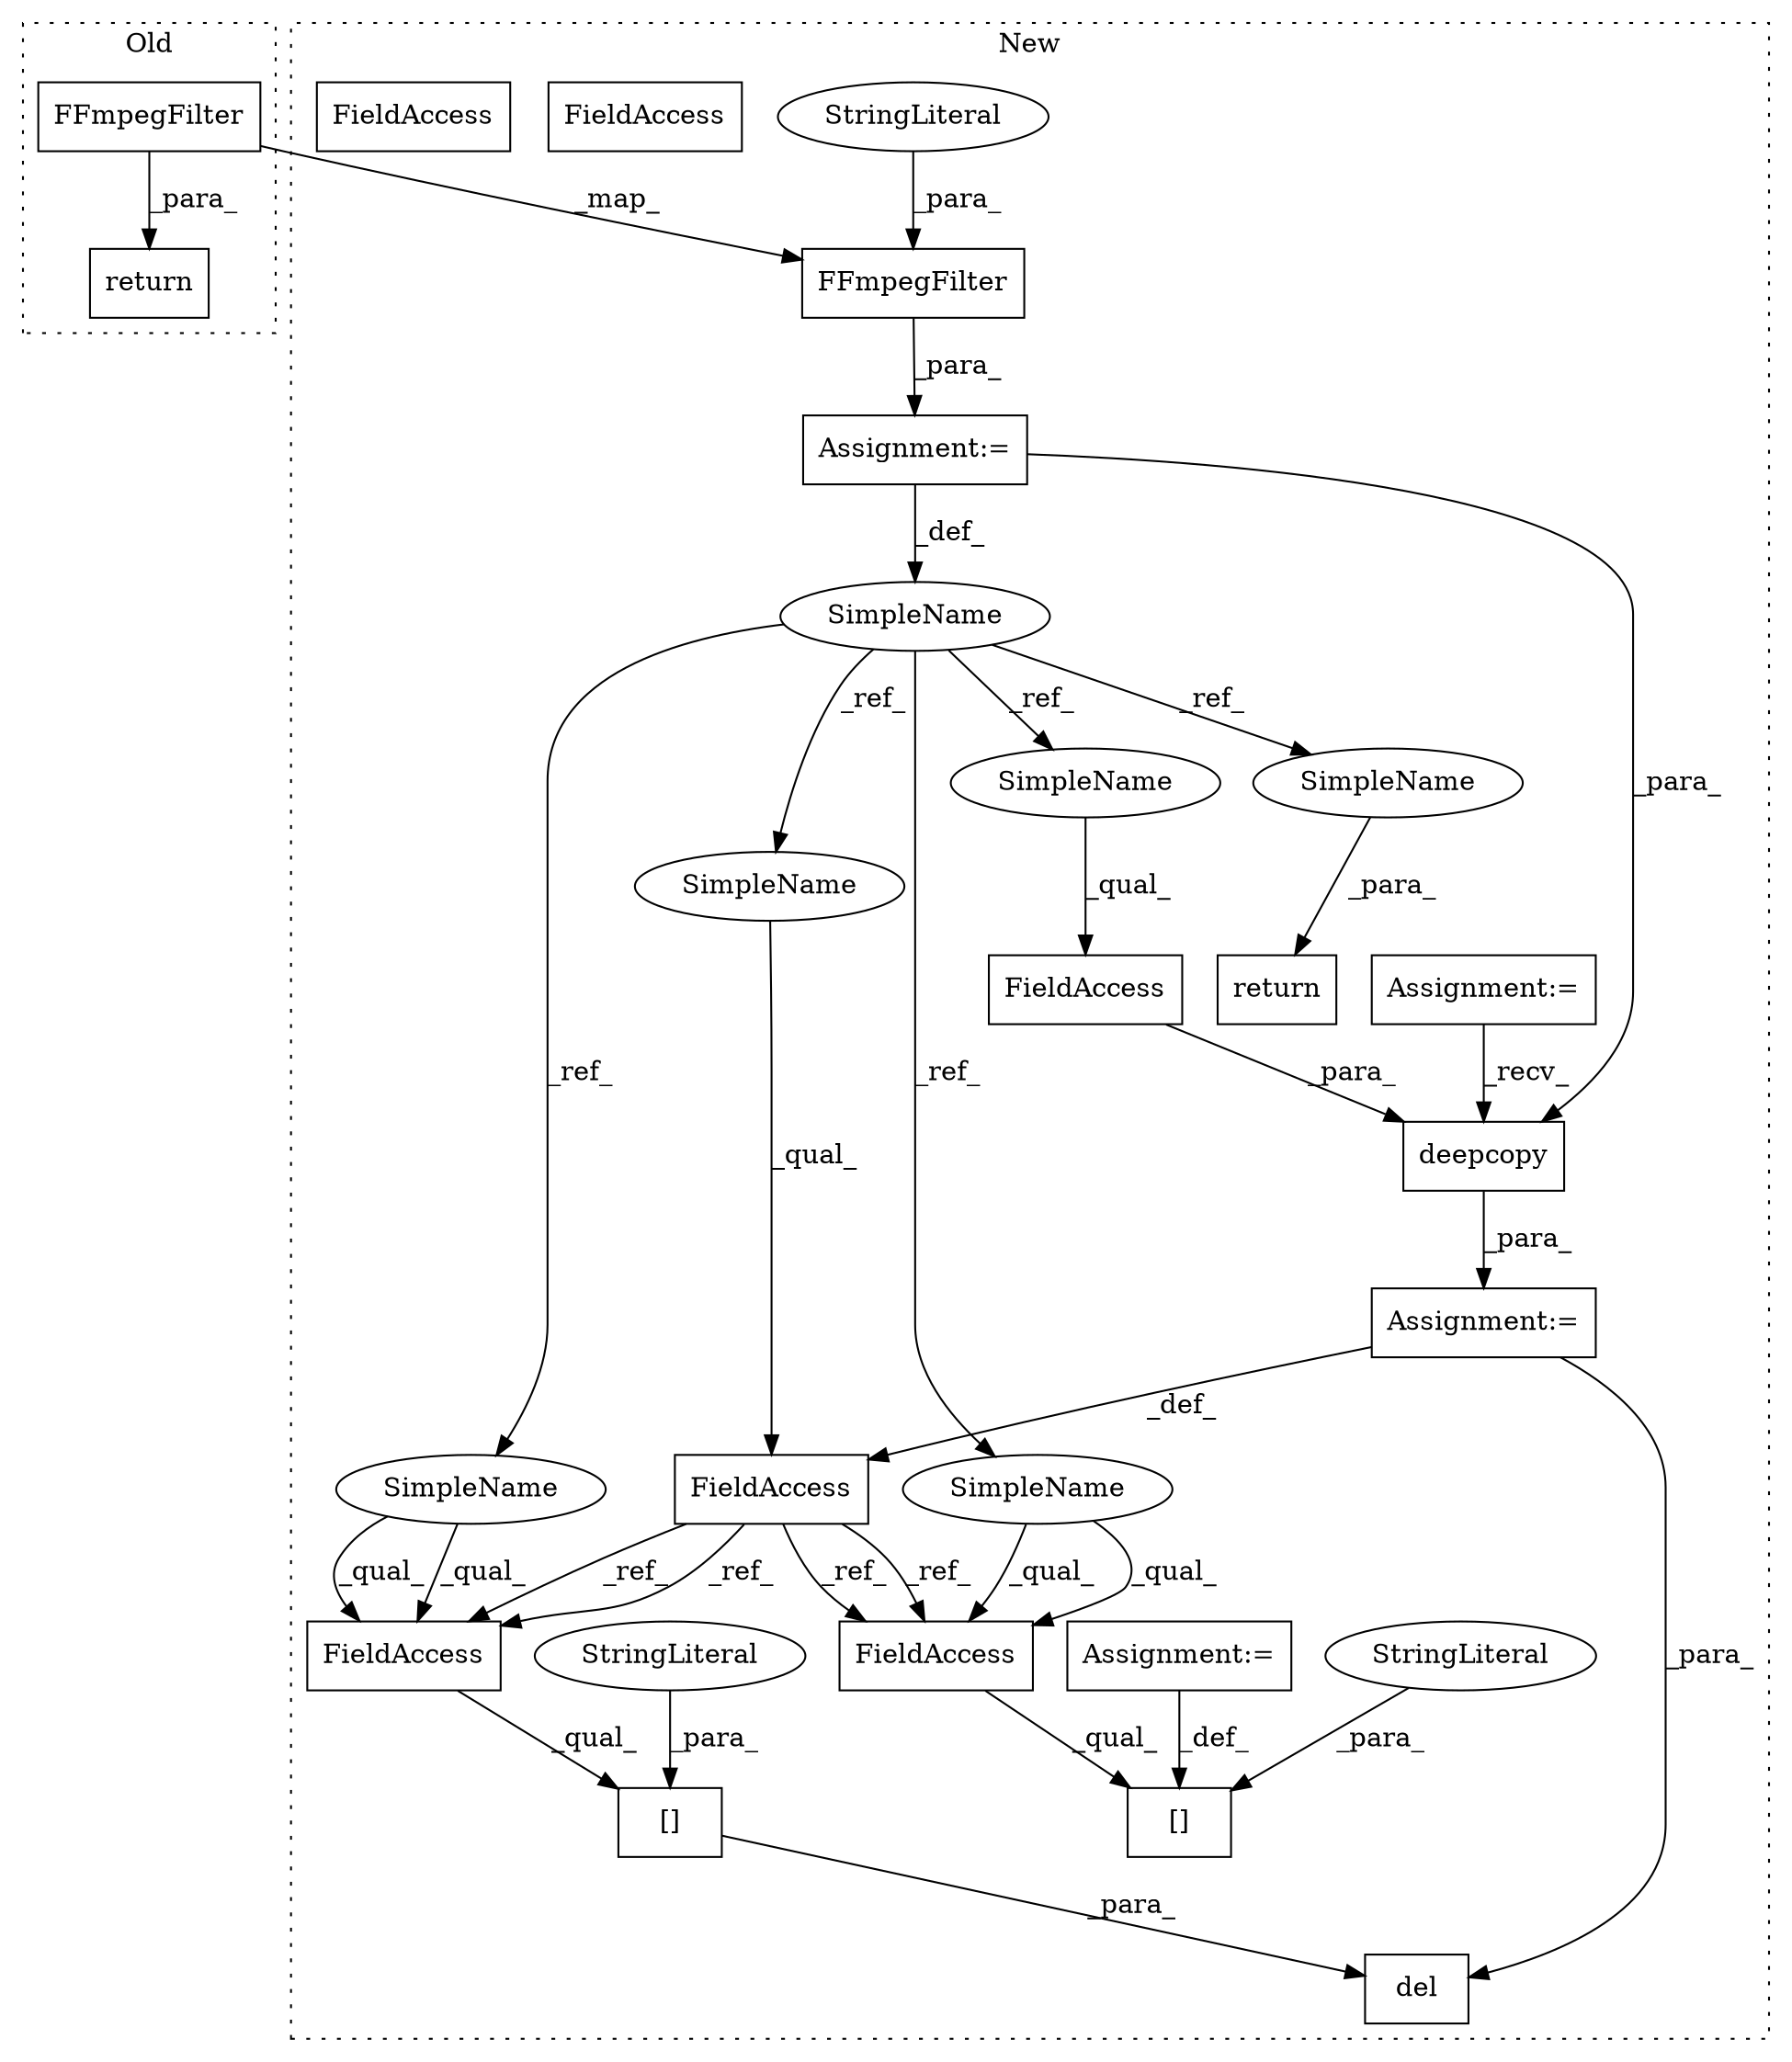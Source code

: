 digraph G {
subgraph cluster0 {
1 [label="FFmpegFilter" a="32" s="7748,7816" l="13,1" shape="box"];
4 [label="return" a="41" s="7741" l="7" shape="box"];
label = "Old";
style="dotted";
}
subgraph cluster1 {
2 [label="FFmpegFilter" a="32" s="8557,8634" l="13,1" shape="box"];
3 [label="Assignment:=" a="7" s="8556" l="1" shape="box"];
5 [label="FieldAccess" a="22" s="8670" l="14" shape="box"];
6 [label="SimpleName" a="42" s="8549" l="7" shape="ellipse"];
7 [label="return" a="41" s="8759" l="7" shape="box"];
8 [label="StringLiteral" a="45" s="8570" l="8" shape="ellipse"];
9 [label="[]" a="2" s="8695,8716" l="15,1" shape="box"];
10 [label="FieldAccess" a="22" s="8641" l="14" shape="box"];
11 [label="[]" a="2" s="8724,8746" l="15,1" shape="box"];
12 [label="FieldAccess" a="22" s="8695" l="14" shape="box"];
13 [label="FieldAccess" a="22" s="8724" l="14" shape="box"];
14 [label="del" a="32" s="8691,8717" l="4,1" shape="box"];
15 [label="deepcopy" a="32" s="8661,8684" l="9,1" shape="box"];
16 [label="Assignment:=" a="7" s="8655" l="1" shape="box"];
17 [label="Assignment:=" a="7" s="8747" l="1" shape="box"];
18 [label="Assignment:=" a="7" s="8041" l="4" shape="box"];
19 [label="StringLiteral" a="45" s="8739" l="7" shape="ellipse"];
20 [label="StringLiteral" a="45" s="8710" l="6" shape="ellipse"];
21 [label="FieldAccess" a="22" s="8724" l="14" shape="box"];
22 [label="FieldAccess" a="22" s="8695" l="14" shape="box"];
23 [label="SimpleName" a="42" s="8670" l="7" shape="ellipse"];
24 [label="SimpleName" a="42" s="8724" l="7" shape="ellipse"];
25 [label="SimpleName" a="42" s="8766" l="7" shape="ellipse"];
26 [label="SimpleName" a="42" s="8695" l="7" shape="ellipse"];
27 [label="SimpleName" a="42" s="8641" l="7" shape="ellipse"];
label = "New";
style="dotted";
}
1 -> 4 [label="_para_"];
1 -> 2 [label="_map_"];
2 -> 3 [label="_para_"];
3 -> 6 [label="_def_"];
3 -> 15 [label="_para_"];
5 -> 15 [label="_para_"];
6 -> 23 [label="_ref_"];
6 -> 25 [label="_ref_"];
6 -> 24 [label="_ref_"];
6 -> 26 [label="_ref_"];
6 -> 27 [label="_ref_"];
8 -> 2 [label="_para_"];
9 -> 14 [label="_para_"];
10 -> 22 [label="_ref_"];
10 -> 21 [label="_ref_"];
10 -> 22 [label="_ref_"];
10 -> 21 [label="_ref_"];
15 -> 16 [label="_para_"];
16 -> 14 [label="_para_"];
16 -> 10 [label="_def_"];
17 -> 11 [label="_def_"];
18 -> 15 [label="_recv_"];
19 -> 11 [label="_para_"];
20 -> 9 [label="_para_"];
21 -> 11 [label="_qual_"];
22 -> 9 [label="_qual_"];
23 -> 5 [label="_qual_"];
24 -> 21 [label="_qual_"];
24 -> 21 [label="_qual_"];
25 -> 7 [label="_para_"];
26 -> 22 [label="_qual_"];
26 -> 22 [label="_qual_"];
27 -> 10 [label="_qual_"];
}